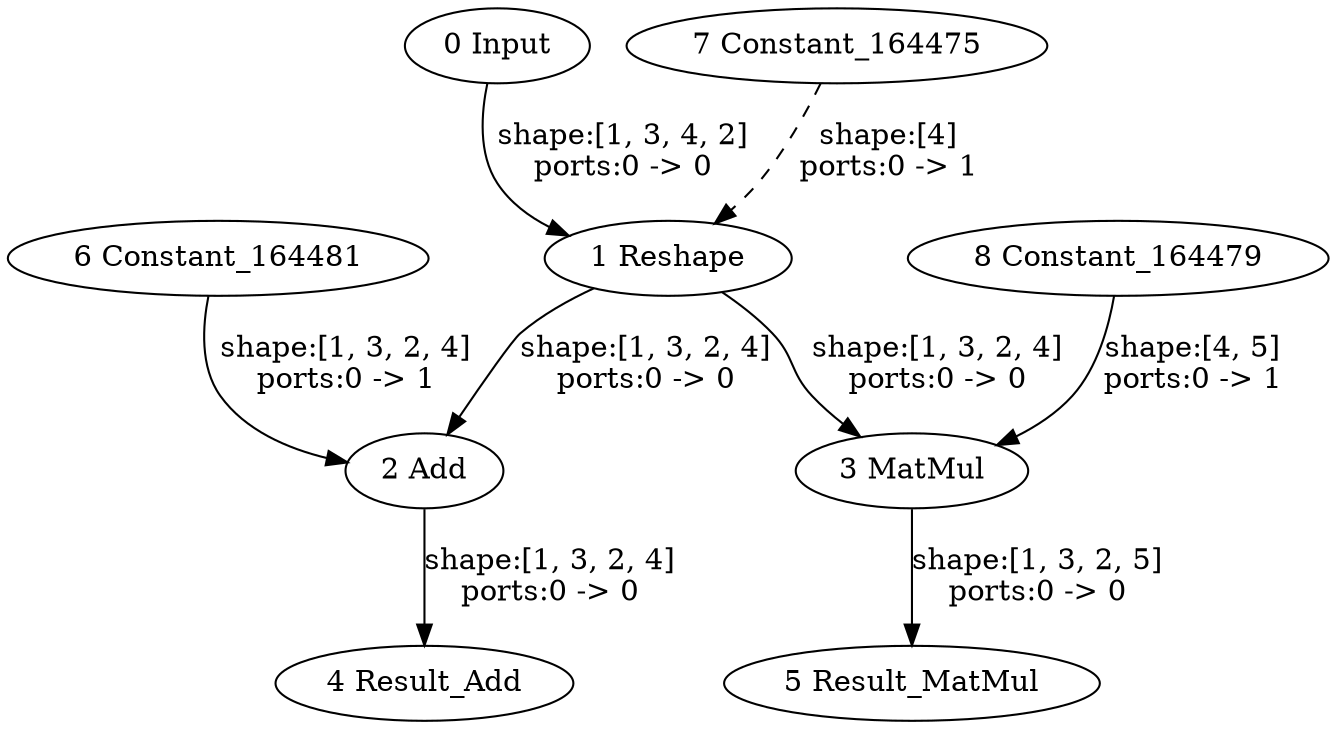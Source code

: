 strict digraph  {
"0 Input" [id=0, type=Parameter];
"1 Reshape" [id=1, type=Reshape];
"2 Add" [id=2, type=Add];
"3 MatMul" [id=3, type=MatMul];
"4 Result_Add" [id=4, type=Result];
"5 Result_MatMul" [id=5, type=Result];
"6 Constant_164481" [id=6, type=Constant];
"7 Constant_164475" [id=7, type=Constant];
"8 Constant_164479" [id=8, type=Constant];
"0 Input" -> "1 Reshape"  [label="shape:[1, 3, 4, 2]\nports:0 -> 0", style=solid];
"1 Reshape" -> "2 Add"  [label="shape:[1, 3, 2, 4]\nports:0 -> 0", style=solid];
"1 Reshape" -> "3 MatMul"  [label="shape:[1, 3, 2, 4]\nports:0 -> 0", style=solid];
"2 Add" -> "4 Result_Add"  [label="shape:[1, 3, 2, 4]\nports:0 -> 0", style=solid];
"3 MatMul" -> "5 Result_MatMul"  [label="shape:[1, 3, 2, 5]\nports:0 -> 0", style=solid];
"6 Constant_164481" -> "2 Add"  [label="shape:[1, 3, 2, 4]\nports:0 -> 1", style=solid];
"7 Constant_164475" -> "1 Reshape"  [label="shape:[4]\nports:0 -> 1", style=dashed];
"8 Constant_164479" -> "3 MatMul"  [label="shape:[4, 5]\nports:0 -> 1", style=solid];
}
